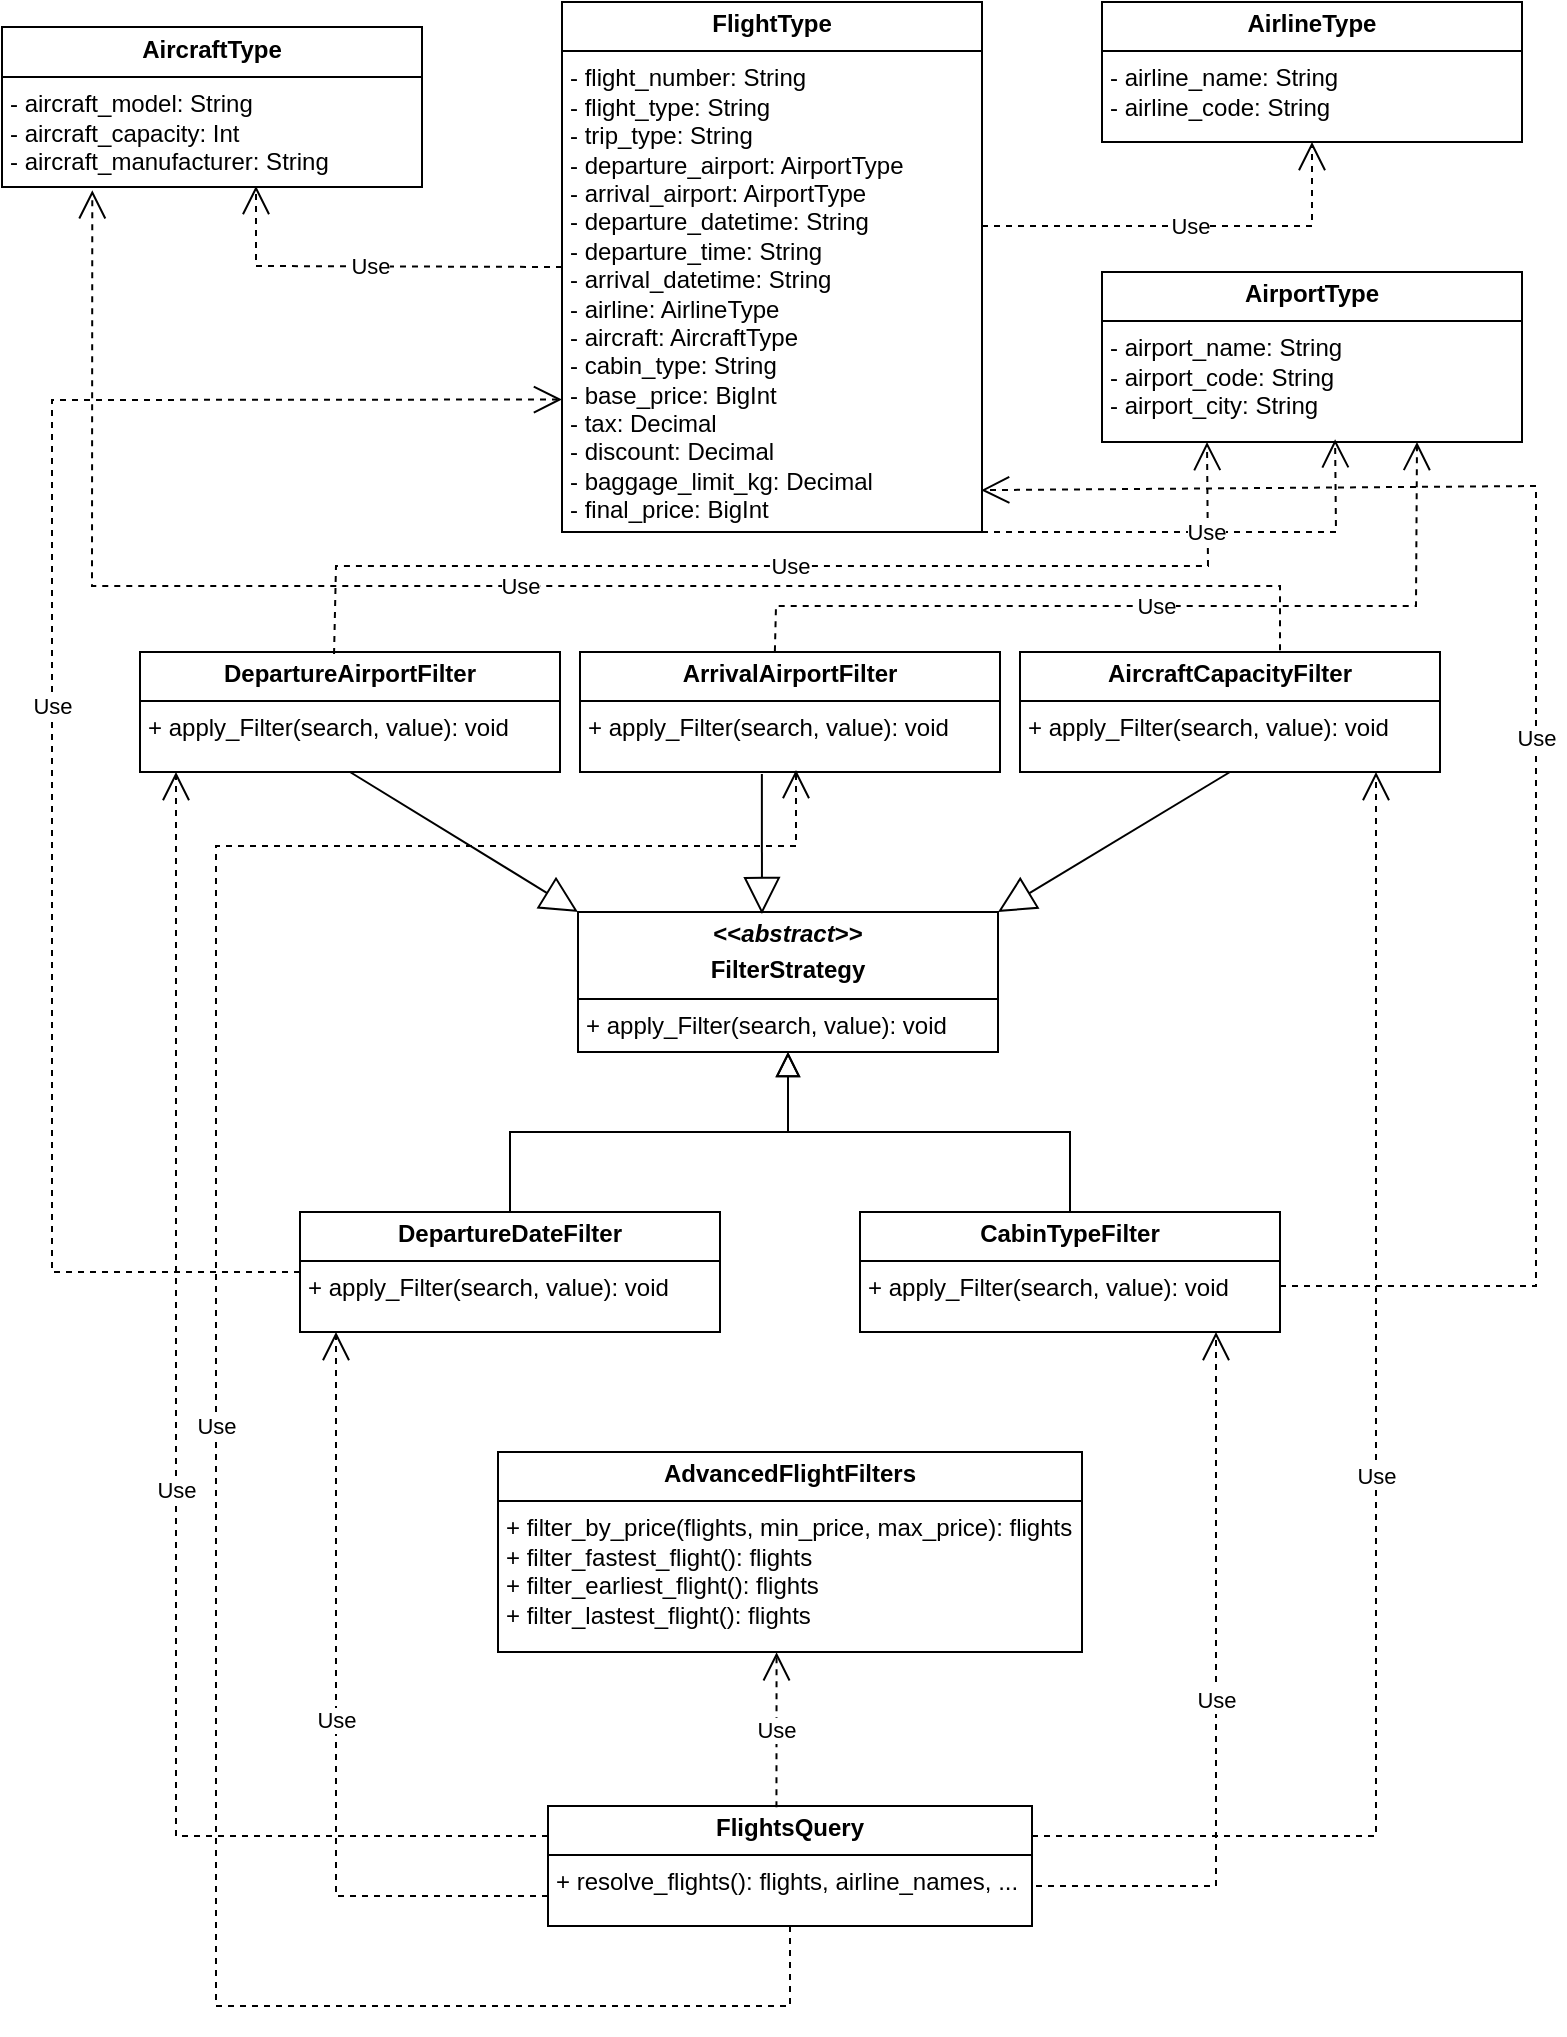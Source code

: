 <mxfile version="25.0.2">
  <diagram id="C5RBs43oDa-KdzZeNtuy" name="Page-1">
    <mxGraphModel dx="1195" dy="697" grid="1" gridSize="10" guides="1" tooltips="1" connect="1" arrows="1" fold="1" page="1" pageScale="1" pageWidth="827" pageHeight="1169" math="0" shadow="0">
      <root>
        <mxCell id="WIyWlLk6GJQsqaUBKTNV-0" />
        <mxCell id="WIyWlLk6GJQsqaUBKTNV-1" parent="WIyWlLk6GJQsqaUBKTNV-0" />
        <mxCell id="7V25W6T46P4_TIu0LL9h-5" value="&lt;p style=&quot;margin:0px;margin-top:4px;text-align:center;&quot;&gt;&lt;b&gt;AircraftType&lt;/b&gt;&lt;/p&gt;&lt;hr size=&quot;1&quot; style=&quot;border-style:solid;&quot;&gt;&lt;p style=&quot;margin:0px;margin-left:4px;&quot;&gt;- aircraft_&lt;span style=&quot;background-color: initial;&quot;&gt;model: String&lt;/span&gt;&lt;/p&gt;&lt;p style=&quot;margin:0px;margin-left:4px;&quot;&gt;&lt;span style=&quot;background-color: initial;&quot;&gt;-&amp;nbsp;&lt;/span&gt;&lt;span style=&quot;background-color: initial;&quot;&gt;aircraft_capacity: Int&lt;/span&gt;&lt;/p&gt;&lt;p style=&quot;margin:0px;margin-left:4px;&quot;&gt;&lt;span style=&quot;background-color: initial;&quot;&gt;-&amp;nbsp;&lt;/span&gt;&lt;span style=&quot;background-color: initial;&quot;&gt;aircraft_manufacturer: String&lt;/span&gt;&lt;/p&gt;" style="verticalAlign=top;align=left;overflow=fill;html=1;whiteSpace=wrap;" parent="WIyWlLk6GJQsqaUBKTNV-1" vertex="1">
          <mxGeometry x="33" y="130.5" width="210" height="80" as="geometry" />
        </mxCell>
        <mxCell id="7V25W6T46P4_TIu0LL9h-6" value="&lt;p style=&quot;margin:0px;margin-top:4px;text-align:center;&quot;&gt;&lt;b&gt;AirlineType&lt;/b&gt;&lt;/p&gt;&lt;hr size=&quot;1&quot; style=&quot;border-style:solid;&quot;&gt;&lt;p style=&quot;margin:0px;margin-left:4px;&quot;&gt;- airline_name: String&lt;/p&gt;&lt;p style=&quot;margin:0px;margin-left:4px;&quot;&gt;- airline_code: String&lt;/p&gt;" style="verticalAlign=top;align=left;overflow=fill;html=1;whiteSpace=wrap;" parent="WIyWlLk6GJQsqaUBKTNV-1" vertex="1">
          <mxGeometry x="583" y="118" width="210" height="70" as="geometry" />
        </mxCell>
        <mxCell id="7V25W6T46P4_TIu0LL9h-9" value="&lt;p style=&quot;margin:0px;margin-top:4px;text-align:center;&quot;&gt;&lt;b&gt;AirportType&lt;/b&gt;&lt;/p&gt;&lt;hr size=&quot;1&quot; style=&quot;border-style:solid;&quot;&gt;&lt;p style=&quot;margin:0px;margin-left:4px;&quot;&gt;- airport_name: String&lt;/p&gt;&lt;p style=&quot;margin:0px;margin-left:4px;&quot;&gt;- airport_code: String&lt;br&gt;&lt;/p&gt;&lt;p style=&quot;margin:0px;margin-left:4px;&quot;&gt;- airport_city:&amp;nbsp;&lt;span style=&quot;background-color: initial;&quot;&gt;String&lt;/span&gt;&lt;/p&gt;" style="verticalAlign=top;align=left;overflow=fill;html=1;whiteSpace=wrap;" parent="WIyWlLk6GJQsqaUBKTNV-1" vertex="1">
          <mxGeometry x="583" y="253" width="210" height="85" as="geometry" />
        </mxCell>
        <mxCell id="7V25W6T46P4_TIu0LL9h-10" value="&lt;p style=&quot;margin:0px;margin-top:4px;text-align:center;&quot;&gt;&lt;b&gt;FlightType&lt;/b&gt;&lt;/p&gt;&lt;hr size=&quot;1&quot; style=&quot;border-style:solid;&quot;&gt;&lt;p style=&quot;margin:0px;margin-left:4px;&quot;&gt;- flight_number:&amp;nbsp;&lt;span style=&quot;background-color: initial;&quot;&gt;String&lt;/span&gt;&lt;/p&gt;&lt;p style=&quot;margin:0px;margin-left:4px;&quot;&gt;- flight_type:&amp;nbsp;&lt;span style=&quot;background-color: initial;&quot;&gt;String&lt;/span&gt;&lt;/p&gt;&lt;p style=&quot;margin:0px;margin-left:4px;&quot;&gt;- trip_type:&amp;nbsp;&lt;span style=&quot;background-color: initial;&quot;&gt;String&lt;/span&gt;&lt;/p&gt;&lt;p style=&quot;margin:0px;margin-left:4px;&quot;&gt;- departure_airport: Airport&lt;span style=&quot;background-color: initial;&quot;&gt;Type&lt;/span&gt;&lt;/p&gt;&lt;p style=&quot;margin:0px;margin-left:4px;&quot;&gt;- arrival_airport: Airport&lt;span style=&quot;background-color: initial;&quot;&gt;Type&lt;/span&gt;&lt;/p&gt;&lt;p style=&quot;margin:0px;margin-left:4px;&quot;&gt;- departure_datetime:&amp;nbsp;&lt;span style=&quot;background-color: initial;&quot;&gt;String&lt;/span&gt;&lt;/p&gt;&lt;p style=&quot;margin:0px;margin-left:4px;&quot;&gt;- departure_time: String&lt;/p&gt;&lt;p style=&quot;margin:0px;margin-left:4px;&quot;&gt;- arrival_datetime:&amp;nbsp;&lt;span style=&quot;background-color: initial;&quot;&gt;String&lt;/span&gt;&lt;/p&gt;&lt;p style=&quot;margin:0px;margin-left:4px;&quot;&gt;- airline: AirlineType&lt;/p&gt;&lt;p style=&quot;margin:0px;margin-left:4px;&quot;&gt;- aircraft: Aircraft&lt;span style=&quot;background-color: initial;&quot;&gt;Type&lt;/span&gt;&lt;/p&gt;&lt;p style=&quot;margin:0px;margin-left:4px;&quot;&gt;- cabin_type:&amp;nbsp;&lt;span style=&quot;background-color: initial;&quot;&gt;String&lt;/span&gt;&lt;/p&gt;&lt;p style=&quot;margin:0px;margin-left:4px;&quot;&gt;- base_price: BigInt&lt;/p&gt;&lt;p style=&quot;margin:0px;margin-left:4px;&quot;&gt;- tax: Decimal&lt;/p&gt;&lt;p style=&quot;margin:0px;margin-left:4px;&quot;&gt;- discount: Decimal&lt;/p&gt;&lt;p style=&quot;margin:0px;margin-left:4px;&quot;&gt;- baggage_limit_kg: Decimal&lt;/p&gt;&lt;p style=&quot;margin:0px;margin-left:4px;&quot;&gt;- final_price:&amp;nbsp;&lt;span style=&quot;background-color: initial;&quot;&gt;BigInt&lt;/span&gt;&lt;/p&gt;&lt;p style=&quot;margin:0px;margin-left:4px;&quot;&gt;&lt;br&gt;&lt;/p&gt;" style="verticalAlign=top;align=left;overflow=fill;html=1;whiteSpace=wrap;" parent="WIyWlLk6GJQsqaUBKTNV-1" vertex="1">
          <mxGeometry x="313" y="118" width="210" height="265" as="geometry" />
        </mxCell>
        <mxCell id="DfnrkDPRVZY2xQV3LHMG-23" value="" style="endArrow=block;endSize=10;endFill=0;shadow=0;strokeWidth=1;rounded=0;curved=0;edgeStyle=elbowEdgeStyle;elbow=vertical;entryX=0.5;entryY=1;entryDx=0;entryDy=0;exitX=0.5;exitY=0;exitDx=0;exitDy=0;" parent="WIyWlLk6GJQsqaUBKTNV-1" source="xrOfu0I0GY9SQzy5TcyQ-8" edge="1">
          <mxGeometry width="160" relative="1" as="geometry">
            <mxPoint x="683" y="704" as="sourcePoint" />
            <mxPoint x="426" y="643" as="targetPoint" />
            <Array as="points">
              <mxPoint x="553" y="683" />
            </Array>
          </mxGeometry>
        </mxCell>
        <mxCell id="DfnrkDPRVZY2xQV3LHMG-24" value="" style="endArrow=block;endSize=10;endFill=0;shadow=0;strokeWidth=1;rounded=0;curved=0;edgeStyle=elbowEdgeStyle;elbow=vertical;entryX=0.5;entryY=1;entryDx=0;entryDy=0;exitX=0.5;exitY=0;exitDx=0;exitDy=0;" parent="WIyWlLk6GJQsqaUBKTNV-1" source="xrOfu0I0GY9SQzy5TcyQ-7" edge="1">
          <mxGeometry width="160" relative="1" as="geometry">
            <mxPoint x="183" y="704" as="sourcePoint" />
            <mxPoint x="426" y="643" as="targetPoint" />
            <Array as="points">
              <mxPoint x="363" y="683" />
            </Array>
          </mxGeometry>
        </mxCell>
        <mxCell id="xrOfu0I0GY9SQzy5TcyQ-3" value="&lt;p style=&quot;margin:0px;margin-top:4px;text-align:center;&quot;&gt;&lt;b&gt;&amp;lt;&amp;lt;&lt;i&gt;abstract&lt;/i&gt;&amp;gt;&amp;gt;&lt;/b&gt;&lt;/p&gt;&lt;p style=&quot;margin:0px;margin-top:4px;text-align:center;&quot;&gt;&lt;b&gt;FilterStrategy&lt;/b&gt;&lt;/p&gt;&lt;hr size=&quot;1&quot; style=&quot;border-style:solid;&quot;&gt;&lt;p style=&quot;margin:0px;margin-left:4px;&quot;&gt;+ apply_Filter(search, value): void&lt;/p&gt;" style="verticalAlign=top;align=left;overflow=fill;html=1;whiteSpace=wrap;" parent="WIyWlLk6GJQsqaUBKTNV-1" vertex="1">
          <mxGeometry x="321" y="573" width="210" height="70" as="geometry" />
        </mxCell>
        <mxCell id="xrOfu0I0GY9SQzy5TcyQ-4" value="&lt;p style=&quot;margin:0px;margin-top:4px;text-align:center;&quot;&gt;&lt;b&gt;DepartureAirportFilter&lt;/b&gt;&lt;/p&gt;&lt;hr size=&quot;1&quot; style=&quot;border-style:solid;&quot;&gt;&lt;p style=&quot;margin:0px;margin-left:4px;&quot;&gt;+ apply_Filter(search, value): void&lt;/p&gt;" style="verticalAlign=top;align=left;overflow=fill;html=1;whiteSpace=wrap;" parent="WIyWlLk6GJQsqaUBKTNV-1" vertex="1">
          <mxGeometry x="102" y="443" width="210" height="60" as="geometry" />
        </mxCell>
        <mxCell id="xrOfu0I0GY9SQzy5TcyQ-5" value="&lt;p style=&quot;margin:0px;margin-top:4px;text-align:center;&quot;&gt;&lt;b&gt;ArrivalAirportFilter&lt;/b&gt;&lt;/p&gt;&lt;hr size=&quot;1&quot; style=&quot;border-style:solid;&quot;&gt;&lt;p style=&quot;margin:0px;margin-left:4px;&quot;&gt;+ apply_Filter(search, value): void&lt;/p&gt;" style="verticalAlign=top;align=left;overflow=fill;html=1;whiteSpace=wrap;" parent="WIyWlLk6GJQsqaUBKTNV-1" vertex="1">
          <mxGeometry x="322" y="443" width="210" height="60" as="geometry" />
        </mxCell>
        <mxCell id="xrOfu0I0GY9SQzy5TcyQ-6" value="&lt;p style=&quot;margin:0px;margin-top:4px;text-align:center;&quot;&gt;&lt;b&gt;AircraftCapacityFilter&lt;/b&gt;&lt;/p&gt;&lt;hr size=&quot;1&quot; style=&quot;border-style:solid;&quot;&gt;&lt;p style=&quot;margin:0px;margin-left:4px;&quot;&gt;+ apply_Filter(search, value): void&lt;/p&gt;" style="verticalAlign=top;align=left;overflow=fill;html=1;whiteSpace=wrap;" parent="WIyWlLk6GJQsqaUBKTNV-1" vertex="1">
          <mxGeometry x="542" y="443" width="210" height="60" as="geometry" />
        </mxCell>
        <mxCell id="xrOfu0I0GY9SQzy5TcyQ-7" value="&lt;p style=&quot;margin:0px;margin-top:4px;text-align:center;&quot;&gt;&lt;b&gt;DepartureDateFilter&lt;/b&gt;&lt;/p&gt;&lt;hr size=&quot;1&quot; style=&quot;border-style:solid;&quot;&gt;&lt;p style=&quot;margin:0px;margin-left:4px;&quot;&gt;+ apply_Filter(search, value): void&lt;/p&gt;" style="verticalAlign=top;align=left;overflow=fill;html=1;whiteSpace=wrap;" parent="WIyWlLk6GJQsqaUBKTNV-1" vertex="1">
          <mxGeometry x="182" y="723" width="210" height="60" as="geometry" />
        </mxCell>
        <mxCell id="xrOfu0I0GY9SQzy5TcyQ-8" value="&lt;p style=&quot;margin:0px;margin-top:4px;text-align:center;&quot;&gt;&lt;b&gt;CabinTypeFilter&lt;/b&gt;&lt;/p&gt;&lt;hr size=&quot;1&quot; style=&quot;border-style:solid;&quot;&gt;&lt;p style=&quot;margin:0px;margin-left:4px;&quot;&gt;+ apply_Filter(search, value): void&lt;/p&gt;" style="verticalAlign=top;align=left;overflow=fill;html=1;whiteSpace=wrap;" parent="WIyWlLk6GJQsqaUBKTNV-1" vertex="1">
          <mxGeometry x="462" y="723" width="210" height="60" as="geometry" />
        </mxCell>
        <mxCell id="xrOfu0I0GY9SQzy5TcyQ-10" value="" style="endArrow=block;endSize=16;endFill=0;html=1;rounded=0;exitX=0.433;exitY=1.016;exitDx=0;exitDy=0;entryX=0.438;entryY=0.015;entryDx=0;entryDy=0;exitPerimeter=0;entryPerimeter=0;" parent="WIyWlLk6GJQsqaUBKTNV-1" source="xrOfu0I0GY9SQzy5TcyQ-5" target="xrOfu0I0GY9SQzy5TcyQ-3" edge="1">
          <mxGeometry width="160" relative="1" as="geometry">
            <mxPoint x="542" y="583" as="sourcePoint" />
            <mxPoint x="702" y="583" as="targetPoint" />
          </mxGeometry>
        </mxCell>
        <mxCell id="xrOfu0I0GY9SQzy5TcyQ-12" value="" style="endArrow=block;endSize=16;endFill=0;html=1;rounded=0;exitX=0.5;exitY=1;exitDx=0;exitDy=0;entryX=1;entryY=0;entryDx=0;entryDy=0;" parent="WIyWlLk6GJQsqaUBKTNV-1" source="xrOfu0I0GY9SQzy5TcyQ-6" target="xrOfu0I0GY9SQzy5TcyQ-3" edge="1">
          <mxGeometry width="160" relative="1" as="geometry">
            <mxPoint x="423" y="514" as="sourcePoint" />
            <mxPoint x="423" y="584" as="targetPoint" />
          </mxGeometry>
        </mxCell>
        <mxCell id="xrOfu0I0GY9SQzy5TcyQ-13" value="" style="endArrow=block;endSize=16;endFill=0;html=1;rounded=0;exitX=0.5;exitY=1;exitDx=0;exitDy=0;entryX=0;entryY=0;entryDx=0;entryDy=0;" parent="WIyWlLk6GJQsqaUBKTNV-1" source="xrOfu0I0GY9SQzy5TcyQ-4" target="xrOfu0I0GY9SQzy5TcyQ-3" edge="1">
          <mxGeometry width="160" relative="1" as="geometry">
            <mxPoint x="423" y="514" as="sourcePoint" />
            <mxPoint x="423" y="584" as="targetPoint" />
          </mxGeometry>
        </mxCell>
        <mxCell id="xrOfu0I0GY9SQzy5TcyQ-14" value="&lt;p style=&quot;margin:0px;margin-top:4px;text-align:center;&quot;&gt;&lt;b&gt;AdvancedFlightFilters&lt;/b&gt;&lt;/p&gt;&lt;hr size=&quot;1&quot; style=&quot;border-style:solid;&quot;&gt;&lt;p style=&quot;margin:0px;margin-left:4px;&quot;&gt;+ filter_by_price(flights, min_price, max_price): flights&lt;/p&gt;&lt;p style=&quot;margin:0px;margin-left:4px;&quot;&gt;+ filter_fastest_flight(): flights&lt;br&gt;&lt;/p&gt;&lt;p style=&quot;margin:0px;margin-left:4px;&quot;&gt;+ filter_earliest_flight(): flights&lt;br&gt;&lt;/p&gt;&lt;p style=&quot;margin:0px;margin-left:4px;&quot;&gt;+ filter_lastest_flight(): flights&lt;/p&gt;" style="verticalAlign=top;align=left;overflow=fill;html=1;whiteSpace=wrap;" parent="WIyWlLk6GJQsqaUBKTNV-1" vertex="1">
          <mxGeometry x="281" y="843" width="292" height="100" as="geometry" />
        </mxCell>
        <mxCell id="xrOfu0I0GY9SQzy5TcyQ-15" value="&lt;p style=&quot;margin:0px;margin-top:4px;text-align:center;&quot;&gt;&lt;b&gt;FlightsQuery&lt;/b&gt;&lt;/p&gt;&lt;hr size=&quot;1&quot; style=&quot;border-style:solid;&quot;&gt;&lt;p style=&quot;margin:0px;margin-left:4px;&quot;&gt;+ resolve_flights(): flights, airline_names, ...&lt;/p&gt;" style="verticalAlign=top;align=left;overflow=fill;html=1;whiteSpace=wrap;" parent="WIyWlLk6GJQsqaUBKTNV-1" vertex="1">
          <mxGeometry x="306" y="1020" width="242" height="60" as="geometry" />
        </mxCell>
        <mxCell id="xrOfu0I0GY9SQzy5TcyQ-16" value="Use" style="endArrow=open;endSize=12;dashed=1;html=1;rounded=0;entryX=0.477;entryY=1.001;entryDx=0;entryDy=0;entryPerimeter=0;exitX=0.472;exitY=0.011;exitDx=0;exitDy=0;exitPerimeter=0;" parent="WIyWlLk6GJQsqaUBKTNV-1" source="xrOfu0I0GY9SQzy5TcyQ-15" target="xrOfu0I0GY9SQzy5TcyQ-14" edge="1">
          <mxGeometry width="160" relative="1" as="geometry">
            <mxPoint x="420" y="990" as="sourcePoint" />
            <mxPoint x="540" y="750" as="targetPoint" />
          </mxGeometry>
        </mxCell>
        <mxCell id="xrOfu0I0GY9SQzy5TcyQ-17" value="Use" style="endArrow=open;endSize=12;dashed=1;html=1;rounded=0;entryX=0.477;entryY=1.001;entryDx=0;entryDy=0;entryPerimeter=0;" parent="WIyWlLk6GJQsqaUBKTNV-1" edge="1">
          <mxGeometry width="160" relative="1" as="geometry">
            <mxPoint x="550" y="1060" as="sourcePoint" />
            <mxPoint x="640" y="783" as="targetPoint" />
            <Array as="points">
              <mxPoint x="640" y="1060" />
            </Array>
          </mxGeometry>
        </mxCell>
        <mxCell id="xrOfu0I0GY9SQzy5TcyQ-18" value="Use" style="endArrow=open;endSize=12;dashed=1;html=1;rounded=0;entryX=0.477;entryY=1.001;entryDx=0;entryDy=0;entryPerimeter=0;exitX=0;exitY=0.75;exitDx=0;exitDy=0;" parent="WIyWlLk6GJQsqaUBKTNV-1" source="xrOfu0I0GY9SQzy5TcyQ-15" edge="1">
          <mxGeometry width="160" relative="1" as="geometry">
            <mxPoint x="200" y="861" as="sourcePoint" />
            <mxPoint x="200" y="783" as="targetPoint" />
            <Array as="points">
              <mxPoint x="200" y="1065" />
            </Array>
          </mxGeometry>
        </mxCell>
        <mxCell id="xrOfu0I0GY9SQzy5TcyQ-19" value="Use" style="endArrow=open;endSize=12;dashed=1;html=1;rounded=0;entryX=0.477;entryY=1.001;entryDx=0;entryDy=0;entryPerimeter=0;exitX=1;exitY=0.25;exitDx=0;exitDy=0;" parent="WIyWlLk6GJQsqaUBKTNV-1" source="xrOfu0I0GY9SQzy5TcyQ-15" edge="1">
          <mxGeometry width="160" relative="1" as="geometry">
            <mxPoint x="720" y="581" as="sourcePoint" />
            <mxPoint x="720" y="503" as="targetPoint" />
            <Array as="points">
              <mxPoint x="720" y="1035" />
            </Array>
          </mxGeometry>
        </mxCell>
        <mxCell id="xrOfu0I0GY9SQzy5TcyQ-20" value="Use" style="endArrow=open;endSize=12;dashed=1;html=1;rounded=0;entryX=0.477;entryY=1.001;entryDx=0;entryDy=0;entryPerimeter=0;exitX=0;exitY=0.25;exitDx=0;exitDy=0;" parent="WIyWlLk6GJQsqaUBKTNV-1" source="xrOfu0I0GY9SQzy5TcyQ-15" edge="1">
          <mxGeometry width="160" relative="1" as="geometry">
            <mxPoint x="120" y="581" as="sourcePoint" />
            <mxPoint x="120" y="503" as="targetPoint" />
            <Array as="points">
              <mxPoint x="120" y="1035" />
            </Array>
          </mxGeometry>
        </mxCell>
        <mxCell id="xrOfu0I0GY9SQzy5TcyQ-21" value="Use" style="endArrow=open;endSize=12;dashed=1;html=1;rounded=0;exitX=0.5;exitY=1;exitDx=0;exitDy=0;" parent="WIyWlLk6GJQsqaUBKTNV-1" source="xrOfu0I0GY9SQzy5TcyQ-15" edge="1">
          <mxGeometry width="160" relative="1" as="geometry">
            <mxPoint x="170" y="1128" as="sourcePoint" />
            <mxPoint x="430" y="502" as="targetPoint" />
            <Array as="points">
              <mxPoint x="427" y="1120" />
              <mxPoint x="140" y="1120" />
              <mxPoint x="140" y="760" />
              <mxPoint x="140" y="660" />
              <mxPoint x="140" y="560" />
              <mxPoint x="140" y="540" />
              <mxPoint x="280" y="540" />
              <mxPoint x="430" y="540" />
            </Array>
          </mxGeometry>
        </mxCell>
        <mxCell id="1Md8EnEU142Y_TJOt-tt-0" value="Use" style="endArrow=open;endSize=12;dashed=1;html=1;rounded=0;entryX=0.25;entryY=1;entryDx=0;entryDy=0;exitX=0.462;exitY=0.017;exitDx=0;exitDy=0;exitPerimeter=0;" parent="WIyWlLk6GJQsqaUBKTNV-1" source="xrOfu0I0GY9SQzy5TcyQ-4" target="7V25W6T46P4_TIu0LL9h-9" edge="1">
          <mxGeometry width="160" relative="1" as="geometry">
            <mxPoint x="83" y="390" as="sourcePoint" />
            <mxPoint x="243" y="390" as="targetPoint" />
            <Array as="points">
              <mxPoint x="200" y="400" />
              <mxPoint x="636" y="400" />
            </Array>
          </mxGeometry>
        </mxCell>
        <mxCell id="1Md8EnEU142Y_TJOt-tt-1" value="Use" style="endArrow=open;endSize=12;dashed=1;html=1;rounded=0;entryX=0.75;entryY=1;entryDx=0;entryDy=0;exitX=0.464;exitY=-0.006;exitDx=0;exitDy=0;exitPerimeter=0;" parent="WIyWlLk6GJQsqaUBKTNV-1" source="xrOfu0I0GY9SQzy5TcyQ-5" target="7V25W6T46P4_TIu0LL9h-9" edge="1">
          <mxGeometry width="160" relative="1" as="geometry">
            <mxPoint x="420" y="440" as="sourcePoint" />
            <mxPoint x="510" y="480" as="targetPoint" />
            <Array as="points">
              <mxPoint x="420" y="420" />
              <mxPoint x="740" y="420" />
            </Array>
          </mxGeometry>
        </mxCell>
        <mxCell id="1Md8EnEU142Y_TJOt-tt-2" value="Use" style="endArrow=open;endSize=12;dashed=1;html=1;rounded=0;entryX=0.215;entryY=1.02;entryDx=0;entryDy=0;entryPerimeter=0;" parent="WIyWlLk6GJQsqaUBKTNV-1" target="7V25W6T46P4_TIu0LL9h-5" edge="1">
          <mxGeometry width="160" relative="1" as="geometry">
            <mxPoint x="672" y="442.13" as="sourcePoint" />
            <mxPoint x="832" y="442.13" as="targetPoint" />
            <Array as="points">
              <mxPoint x="672" y="410" />
              <mxPoint x="78" y="410" />
            </Array>
          </mxGeometry>
        </mxCell>
        <mxCell id="1Md8EnEU142Y_TJOt-tt-3" value="Use" style="endArrow=open;endSize=12;dashed=1;html=1;rounded=0;entryX=0;entryY=0.75;entryDx=0;entryDy=0;exitX=0;exitY=0.5;exitDx=0;exitDy=0;" parent="WIyWlLk6GJQsqaUBKTNV-1" source="xrOfu0I0GY9SQzy5TcyQ-7" target="7V25W6T46P4_TIu0LL9h-10" edge="1">
          <mxGeometry width="160" relative="1" as="geometry">
            <mxPoint x="58" y="760" as="sourcePoint" />
            <mxPoint x="218" y="720" as="targetPoint" />
            <Array as="points">
              <mxPoint x="58" y="753" />
              <mxPoint x="58" y="317" />
            </Array>
          </mxGeometry>
        </mxCell>
        <mxCell id="1Md8EnEU142Y_TJOt-tt-4" value="Use" style="endArrow=open;endSize=12;dashed=1;html=1;rounded=0;entryX=0.998;entryY=0.921;entryDx=0;entryDy=0;entryPerimeter=0;" parent="WIyWlLk6GJQsqaUBKTNV-1" target="7V25W6T46P4_TIu0LL9h-10" edge="1">
          <mxGeometry width="160" relative="1" as="geometry">
            <mxPoint x="672" y="760" as="sourcePoint" />
            <mxPoint x="770" y="450" as="targetPoint" />
            <Array as="points">
              <mxPoint x="800" y="760" />
              <mxPoint x="800" y="360" />
            </Array>
          </mxGeometry>
        </mxCell>
        <mxCell id="Gb5GqLCI13mrcjBYs8wF-0" value="Use" style="endArrow=open;endSize=12;dashed=1;html=1;rounded=0;entryX=0.5;entryY=1;entryDx=0;entryDy=0;" edge="1" parent="WIyWlLk6GJQsqaUBKTNV-1" target="7V25W6T46P4_TIu0LL9h-6">
          <mxGeometry width="160" relative="1" as="geometry">
            <mxPoint x="523" y="230" as="sourcePoint" />
            <mxPoint x="680" y="190" as="targetPoint" />
            <Array as="points">
              <mxPoint x="688" y="230" />
            </Array>
          </mxGeometry>
        </mxCell>
        <mxCell id="Gb5GqLCI13mrcjBYs8wF-1" value="Use" style="endArrow=open;endSize=12;dashed=1;html=1;rounded=0;exitX=1;exitY=1;exitDx=0;exitDy=0;entryX=0.555;entryY=0.984;entryDx=0;entryDy=0;entryPerimeter=0;" edge="1" parent="WIyWlLk6GJQsqaUBKTNV-1" source="7V25W6T46P4_TIu0LL9h-10" target="7V25W6T46P4_TIu0LL9h-9">
          <mxGeometry width="160" relative="1" as="geometry">
            <mxPoint x="548" y="383" as="sourcePoint" />
            <mxPoint x="700" y="340" as="targetPoint" />
            <Array as="points">
              <mxPoint x="700" y="383" />
            </Array>
          </mxGeometry>
        </mxCell>
        <mxCell id="Gb5GqLCI13mrcjBYs8wF-2" value="Use" style="endArrow=open;endSize=12;dashed=1;html=1;rounded=0;exitX=0;exitY=0.5;exitDx=0;exitDy=0;" edge="1" parent="WIyWlLk6GJQsqaUBKTNV-1" source="7V25W6T46P4_TIu0LL9h-10">
          <mxGeometry width="160" relative="1" as="geometry">
            <mxPoint x="110" y="270" as="sourcePoint" />
            <mxPoint x="160" y="210" as="targetPoint" />
            <Array as="points">
              <mxPoint x="160" y="250" />
            </Array>
          </mxGeometry>
        </mxCell>
      </root>
    </mxGraphModel>
  </diagram>
</mxfile>
